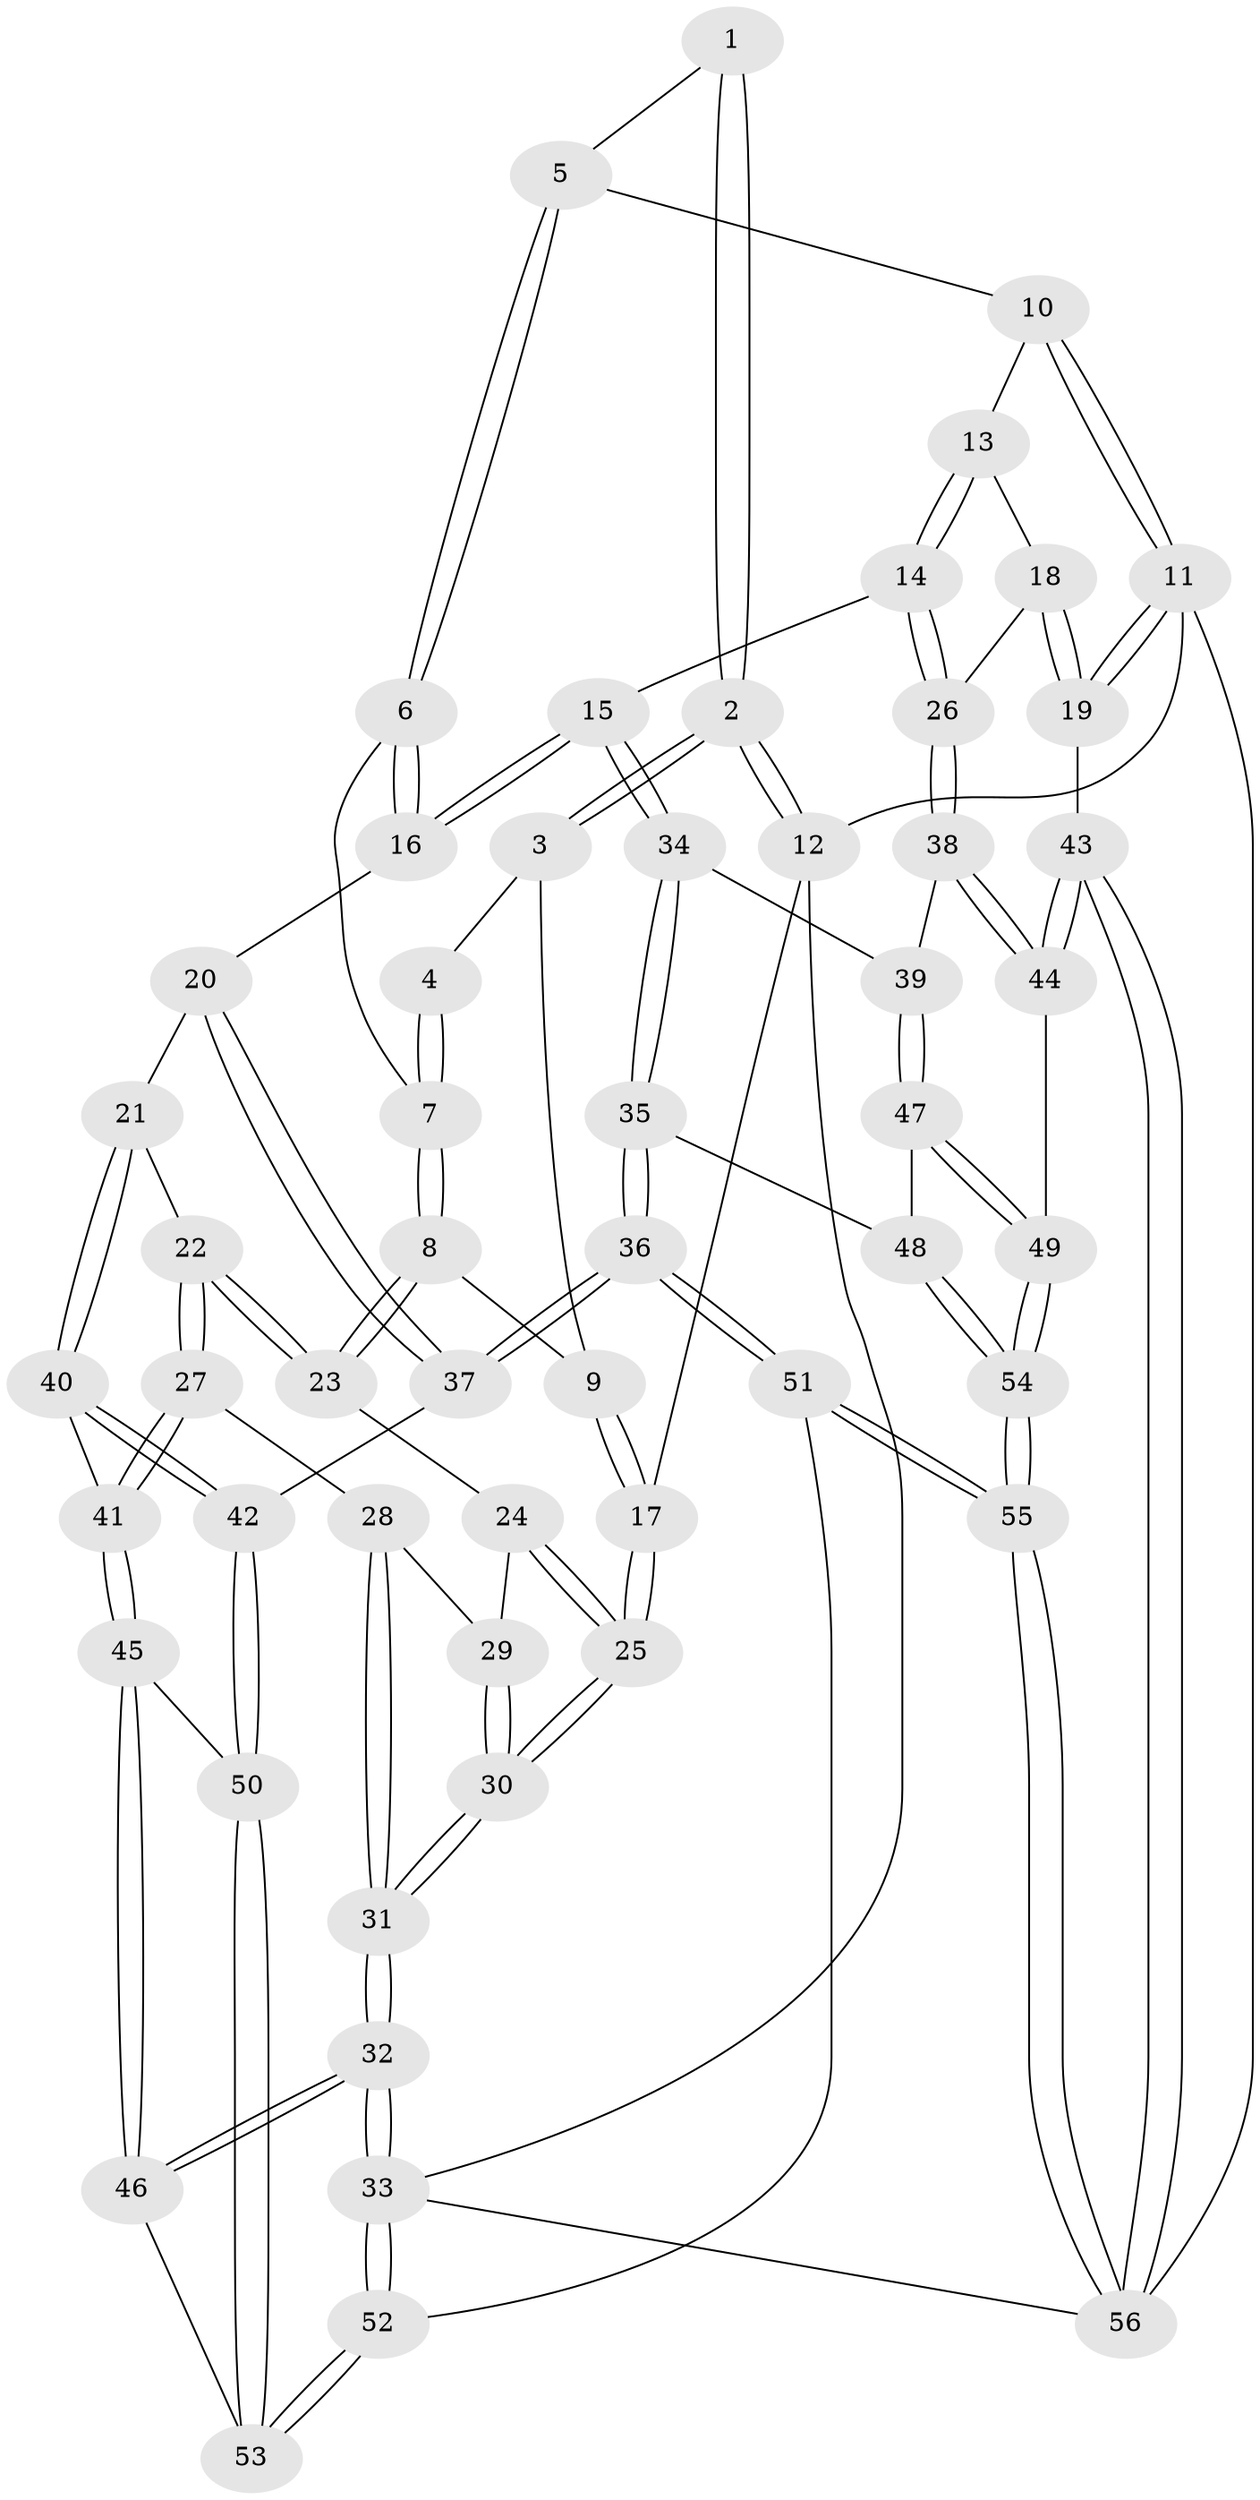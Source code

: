 // coarse degree distribution, {4: 0.42424242424242425, 6: 0.18181818181818182, 2: 0.030303030303030304, 5: 0.30303030303030304, 3: 0.06060606060606061}
// Generated by graph-tools (version 1.1) at 2025/52/02/27/25 19:52:39]
// undirected, 56 vertices, 137 edges
graph export_dot {
graph [start="1"]
  node [color=gray90,style=filled];
  1 [pos="+0.3388326735771768+0"];
  2 [pos="+0+0"];
  3 [pos="+0.16947288571717165+0.21763996989834838"];
  4 [pos="+0.20808970787460923+0.19570047222950224"];
  5 [pos="+0.5474200798012594+0.02961902722554755"];
  6 [pos="+0.47048169697195436+0.3054486840767156"];
  7 [pos="+0.3173315008592416+0.3272870576309623"];
  8 [pos="+0.1555201727703024+0.39703899736836484"];
  9 [pos="+0.1370921330058755+0.29558636529242494"];
  10 [pos="+0.8107813915797731+0"];
  11 [pos="+1+0"];
  12 [pos="+0+0"];
  13 [pos="+0.8185904941761878+0.3494614223874481"];
  14 [pos="+0.5974268108150536+0.4599629928423561"];
  15 [pos="+0.5103125570292746+0.4441661033422374"];
  16 [pos="+0.5080456619278706+0.4416047766597352"];
  17 [pos="+0+0"];
  18 [pos="+0.8763106278711069+0.4385611696275584"];
  19 [pos="+1+0.5080517728549776"];
  20 [pos="+0.35967574182371026+0.5161872953655107"];
  21 [pos="+0.27425079085557647+0.5493741725209046"];
  22 [pos="+0.20537827443056547+0.497757505359295"];
  23 [pos="+0.1414393715674227+0.4205618308388495"];
  24 [pos="+0.14074037469288253+0.4207760637532078"];
  25 [pos="+0+0.3934229180507286"];
  26 [pos="+0.753664768139891+0.5799639258400864"];
  27 [pos="+0.1202595904928614+0.6661852431971511"];
  28 [pos="+0.08251588577554604+0.642046490415913"];
  29 [pos="+0.07722066868827646+0.5709900939853053"];
  30 [pos="+0+0.5177812916361937"];
  31 [pos="+0+0.7183918833177978"];
  32 [pos="+0+0.8895367888085551"];
  33 [pos="+0+1"];
  34 [pos="+0.510342459205446+0.47392887383617227"];
  35 [pos="+0.42425276135340606+0.7900387934606301"];
  36 [pos="+0.41026536887245435+0.7932107967503594"];
  37 [pos="+0.4011600380766457+0.7899336383690655"];
  38 [pos="+0.7683557722624054+0.6663024673899668"];
  39 [pos="+0.6310329390737404+0.6943509251282924"];
  40 [pos="+0.27012505080860333+0.6880225479607454"];
  41 [pos="+0.13410074081005138+0.682572061490178"];
  42 [pos="+0.3367605735174478+0.7702177817593784"];
  43 [pos="+1+0.8442118928984886"];
  44 [pos="+0.9014031462996256+0.7953989521534385"];
  45 [pos="+0.10893221915705374+0.7459958382933753"];
  46 [pos="+0+0.8802195906349347"];
  47 [pos="+0.5244762073613225+0.8013923177176614"];
  48 [pos="+0.49434615940867194+0.8092463893714789"];
  49 [pos="+0.7181883898288065+0.8692087313525454"];
  50 [pos="+0.17694743618139058+0.8697879169212301"];
  51 [pos="+0.30342703514729574+1"];
  52 [pos="+0.2618594082828694+1"];
  53 [pos="+0.15377984412301418+0.9083607016264879"];
  54 [pos="+0.6101898545453531+1"];
  55 [pos="+0.611101432892639+1"];
  56 [pos="+1+1"];
  1 -- 2;
  1 -- 2;
  1 -- 5;
  2 -- 3;
  2 -- 3;
  2 -- 12;
  2 -- 12;
  3 -- 4;
  3 -- 9;
  4 -- 7;
  4 -- 7;
  5 -- 6;
  5 -- 6;
  5 -- 10;
  6 -- 7;
  6 -- 16;
  6 -- 16;
  7 -- 8;
  7 -- 8;
  8 -- 9;
  8 -- 23;
  8 -- 23;
  9 -- 17;
  9 -- 17;
  10 -- 11;
  10 -- 11;
  10 -- 13;
  11 -- 12;
  11 -- 19;
  11 -- 19;
  11 -- 56;
  12 -- 17;
  12 -- 33;
  13 -- 14;
  13 -- 14;
  13 -- 18;
  14 -- 15;
  14 -- 26;
  14 -- 26;
  15 -- 16;
  15 -- 16;
  15 -- 34;
  15 -- 34;
  16 -- 20;
  17 -- 25;
  17 -- 25;
  18 -- 19;
  18 -- 19;
  18 -- 26;
  19 -- 43;
  20 -- 21;
  20 -- 37;
  20 -- 37;
  21 -- 22;
  21 -- 40;
  21 -- 40;
  22 -- 23;
  22 -- 23;
  22 -- 27;
  22 -- 27;
  23 -- 24;
  24 -- 25;
  24 -- 25;
  24 -- 29;
  25 -- 30;
  25 -- 30;
  26 -- 38;
  26 -- 38;
  27 -- 28;
  27 -- 41;
  27 -- 41;
  28 -- 29;
  28 -- 31;
  28 -- 31;
  29 -- 30;
  29 -- 30;
  30 -- 31;
  30 -- 31;
  31 -- 32;
  31 -- 32;
  32 -- 33;
  32 -- 33;
  32 -- 46;
  32 -- 46;
  33 -- 52;
  33 -- 52;
  33 -- 56;
  34 -- 35;
  34 -- 35;
  34 -- 39;
  35 -- 36;
  35 -- 36;
  35 -- 48;
  36 -- 37;
  36 -- 37;
  36 -- 51;
  36 -- 51;
  37 -- 42;
  38 -- 39;
  38 -- 44;
  38 -- 44;
  39 -- 47;
  39 -- 47;
  40 -- 41;
  40 -- 42;
  40 -- 42;
  41 -- 45;
  41 -- 45;
  42 -- 50;
  42 -- 50;
  43 -- 44;
  43 -- 44;
  43 -- 56;
  43 -- 56;
  44 -- 49;
  45 -- 46;
  45 -- 46;
  45 -- 50;
  46 -- 53;
  47 -- 48;
  47 -- 49;
  47 -- 49;
  48 -- 54;
  48 -- 54;
  49 -- 54;
  49 -- 54;
  50 -- 53;
  50 -- 53;
  51 -- 52;
  51 -- 55;
  51 -- 55;
  52 -- 53;
  52 -- 53;
  54 -- 55;
  54 -- 55;
  55 -- 56;
  55 -- 56;
}
